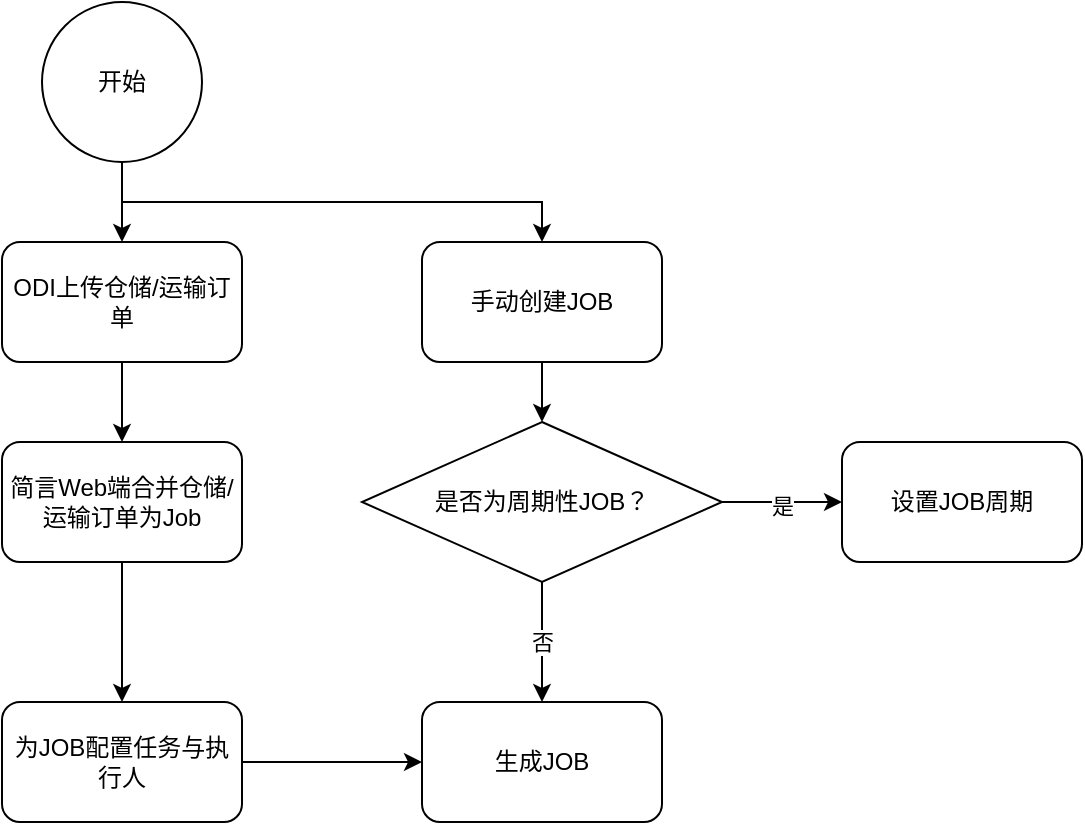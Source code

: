 <mxfile version="17.4.1" type="github">
  <diagram id="NN8UBgJH7iDtqIV_6qUX" name="Page-1">
    <mxGraphModel dx="788" dy="456" grid="1" gridSize="10" guides="1" tooltips="1" connect="1" arrows="1" fold="1" page="1" pageScale="1" pageWidth="827" pageHeight="1169" math="0" shadow="0">
      <root>
        <mxCell id="0" />
        <mxCell id="1" parent="0" />
        <mxCell id="K40CPvtrrbEm8-m7OPcE-3" style="edgeStyle=orthogonalEdgeStyle;rounded=0;orthogonalLoop=1;jettySize=auto;html=1;exitX=0.5;exitY=1;exitDx=0;exitDy=0;entryX=0.5;entryY=0;entryDx=0;entryDy=0;" parent="1" source="K40CPvtrrbEm8-m7OPcE-1" target="K40CPvtrrbEm8-m7OPcE-2" edge="1">
          <mxGeometry relative="1" as="geometry" />
        </mxCell>
        <mxCell id="w5MSKAFBoHKy2U7gD9vj-2" style="edgeStyle=orthogonalEdgeStyle;rounded=0;orthogonalLoop=1;jettySize=auto;html=1;exitX=0.5;exitY=1;exitDx=0;exitDy=0;entryX=0.5;entryY=0;entryDx=0;entryDy=0;" edge="1" parent="1" source="K40CPvtrrbEm8-m7OPcE-1" target="w5MSKAFBoHKy2U7gD9vj-1">
          <mxGeometry relative="1" as="geometry" />
        </mxCell>
        <mxCell id="K40CPvtrrbEm8-m7OPcE-1" value="开始" style="ellipse;whiteSpace=wrap;html=1;aspect=fixed;" parent="1" vertex="1">
          <mxGeometry x="120" y="80" width="80" height="80" as="geometry" />
        </mxCell>
        <mxCell id="K40CPvtrrbEm8-m7OPcE-5" style="edgeStyle=orthogonalEdgeStyle;rounded=0;orthogonalLoop=1;jettySize=auto;html=1;exitX=0.5;exitY=1;exitDx=0;exitDy=0;entryX=0.5;entryY=0;entryDx=0;entryDy=0;" parent="1" source="K40CPvtrrbEm8-m7OPcE-2" target="K40CPvtrrbEm8-m7OPcE-4" edge="1">
          <mxGeometry relative="1" as="geometry" />
        </mxCell>
        <mxCell id="K40CPvtrrbEm8-m7OPcE-2" value="ODI上传仓储/运输订单" style="rounded=1;whiteSpace=wrap;html=1;" parent="1" vertex="1">
          <mxGeometry x="100" y="200" width="120" height="60" as="geometry" />
        </mxCell>
        <mxCell id="K40CPvtrrbEm8-m7OPcE-7" style="edgeStyle=orthogonalEdgeStyle;rounded=0;orthogonalLoop=1;jettySize=auto;html=1;exitX=0.5;exitY=1;exitDx=0;exitDy=0;entryX=0.5;entryY=0;entryDx=0;entryDy=0;" parent="1" source="K40CPvtrrbEm8-m7OPcE-4" target="K40CPvtrrbEm8-m7OPcE-6" edge="1">
          <mxGeometry relative="1" as="geometry" />
        </mxCell>
        <mxCell id="K40CPvtrrbEm8-m7OPcE-4" value="简言Web端合并仓储/运输订单为Job" style="rounded=1;whiteSpace=wrap;html=1;" parent="1" vertex="1">
          <mxGeometry x="100" y="300" width="120" height="60" as="geometry" />
        </mxCell>
        <mxCell id="w5MSKAFBoHKy2U7gD9vj-12" style="edgeStyle=orthogonalEdgeStyle;rounded=0;orthogonalLoop=1;jettySize=auto;html=1;exitX=1;exitY=0.5;exitDx=0;exitDy=0;entryX=0;entryY=0.5;entryDx=0;entryDy=0;" edge="1" parent="1" source="K40CPvtrrbEm8-m7OPcE-6" target="w5MSKAFBoHKy2U7gD9vj-11">
          <mxGeometry relative="1" as="geometry" />
        </mxCell>
        <mxCell id="K40CPvtrrbEm8-m7OPcE-6" value="为JOB配置任务与执行人" style="rounded=1;whiteSpace=wrap;html=1;" parent="1" vertex="1">
          <mxGeometry x="100" y="430" width="120" height="60" as="geometry" />
        </mxCell>
        <mxCell id="w5MSKAFBoHKy2U7gD9vj-4" style="edgeStyle=orthogonalEdgeStyle;rounded=0;orthogonalLoop=1;jettySize=auto;html=1;exitX=0.5;exitY=1;exitDx=0;exitDy=0;entryX=0.5;entryY=0;entryDx=0;entryDy=0;" edge="1" parent="1" source="w5MSKAFBoHKy2U7gD9vj-1" target="w5MSKAFBoHKy2U7gD9vj-5">
          <mxGeometry relative="1" as="geometry">
            <mxPoint x="370.0" y="300" as="targetPoint" />
          </mxGeometry>
        </mxCell>
        <mxCell id="w5MSKAFBoHKy2U7gD9vj-1" value="手动创建JOB" style="rounded=1;whiteSpace=wrap;html=1;" vertex="1" parent="1">
          <mxGeometry x="310" y="200" width="120" height="60" as="geometry" />
        </mxCell>
        <mxCell id="w5MSKAFBoHKy2U7gD9vj-7" style="edgeStyle=orthogonalEdgeStyle;rounded=0;orthogonalLoop=1;jettySize=auto;html=1;exitX=1;exitY=0.5;exitDx=0;exitDy=0;entryX=0;entryY=0.5;entryDx=0;entryDy=0;" edge="1" parent="1" source="w5MSKAFBoHKy2U7gD9vj-5" target="w5MSKAFBoHKy2U7gD9vj-6">
          <mxGeometry relative="1" as="geometry" />
        </mxCell>
        <mxCell id="w5MSKAFBoHKy2U7gD9vj-8" value="是" style="edgeLabel;html=1;align=center;verticalAlign=middle;resizable=0;points=[];" vertex="1" connectable="0" parent="w5MSKAFBoHKy2U7gD9vj-7">
          <mxGeometry x="-0.009" y="-2" relative="1" as="geometry">
            <mxPoint as="offset" />
          </mxGeometry>
        </mxCell>
        <mxCell id="w5MSKAFBoHKy2U7gD9vj-10" value="否" style="edgeStyle=orthogonalEdgeStyle;rounded=0;orthogonalLoop=1;jettySize=auto;html=1;exitX=0.5;exitY=1;exitDx=0;exitDy=0;entryX=0.5;entryY=0;entryDx=0;entryDy=0;" edge="1" parent="1" source="w5MSKAFBoHKy2U7gD9vj-5" target="w5MSKAFBoHKy2U7gD9vj-11">
          <mxGeometry relative="1" as="geometry">
            <mxPoint x="370" y="430.0" as="targetPoint" />
          </mxGeometry>
        </mxCell>
        <mxCell id="w5MSKAFBoHKy2U7gD9vj-5" value="是否为周期性JOB？" style="rhombus;whiteSpace=wrap;html=1;" vertex="1" parent="1">
          <mxGeometry x="280" y="290" width="180" height="80" as="geometry" />
        </mxCell>
        <mxCell id="w5MSKAFBoHKy2U7gD9vj-6" value="设置JOB周期" style="rounded=1;whiteSpace=wrap;html=1;" vertex="1" parent="1">
          <mxGeometry x="520" y="300" width="120" height="60" as="geometry" />
        </mxCell>
        <mxCell id="w5MSKAFBoHKy2U7gD9vj-11" value="生成JOB" style="rounded=1;whiteSpace=wrap;html=1;" vertex="1" parent="1">
          <mxGeometry x="310" y="430" width="120" height="60" as="geometry" />
        </mxCell>
      </root>
    </mxGraphModel>
  </diagram>
</mxfile>
